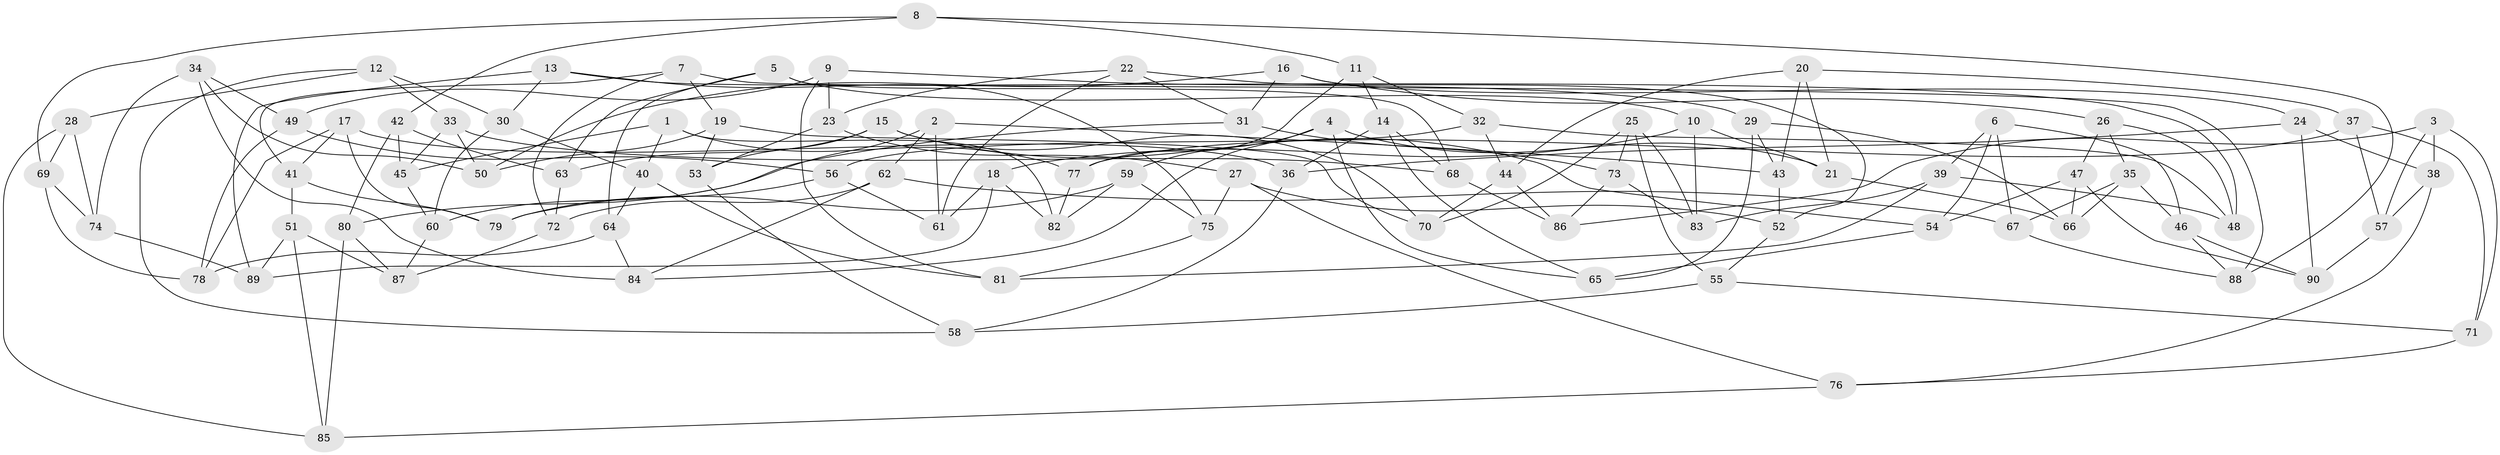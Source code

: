 // coarse degree distribution, {4: 0.3090909090909091, 6: 0.36363636363636365, 5: 0.2545454545454545, 3: 0.07272727272727272}
// Generated by graph-tools (version 1.1) at 2025/38/03/04/25 23:38:06]
// undirected, 90 vertices, 180 edges
graph export_dot {
  node [color=gray90,style=filled];
  1;
  2;
  3;
  4;
  5;
  6;
  7;
  8;
  9;
  10;
  11;
  12;
  13;
  14;
  15;
  16;
  17;
  18;
  19;
  20;
  21;
  22;
  23;
  24;
  25;
  26;
  27;
  28;
  29;
  30;
  31;
  32;
  33;
  34;
  35;
  36;
  37;
  38;
  39;
  40;
  41;
  42;
  43;
  44;
  45;
  46;
  47;
  48;
  49;
  50;
  51;
  52;
  53;
  54;
  55;
  56;
  57;
  58;
  59;
  60;
  61;
  62;
  63;
  64;
  65;
  66;
  67;
  68;
  69;
  70;
  71;
  72;
  73;
  74;
  75;
  76;
  77;
  78;
  79;
  80;
  81;
  82;
  83;
  84;
  85;
  86;
  87;
  88;
  89;
  90;
  1 -- 40;
  1 -- 77;
  1 -- 45;
  1 -- 82;
  2 -- 62;
  2 -- 61;
  2 -- 60;
  2 -- 43;
  3 -- 57;
  3 -- 38;
  3 -- 86;
  3 -- 71;
  4 -- 59;
  4 -- 84;
  4 -- 65;
  4 -- 21;
  5 -- 10;
  5 -- 68;
  5 -- 63;
  5 -- 64;
  6 -- 67;
  6 -- 46;
  6 -- 39;
  6 -- 54;
  7 -- 41;
  7 -- 72;
  7 -- 88;
  7 -- 19;
  8 -- 11;
  8 -- 88;
  8 -- 42;
  8 -- 69;
  9 -- 23;
  9 -- 49;
  9 -- 29;
  9 -- 81;
  10 -- 21;
  10 -- 83;
  10 -- 18;
  11 -- 77;
  11 -- 14;
  11 -- 32;
  12 -- 28;
  12 -- 30;
  12 -- 33;
  12 -- 58;
  13 -- 75;
  13 -- 30;
  13 -- 89;
  13 -- 48;
  14 -- 36;
  14 -- 68;
  14 -- 65;
  15 -- 54;
  15 -- 53;
  15 -- 70;
  15 -- 63;
  16 -- 50;
  16 -- 24;
  16 -- 31;
  16 -- 26;
  17 -- 41;
  17 -- 78;
  17 -- 79;
  17 -- 36;
  18 -- 89;
  18 -- 82;
  18 -- 61;
  19 -- 50;
  19 -- 70;
  19 -- 53;
  20 -- 44;
  20 -- 21;
  20 -- 43;
  20 -- 37;
  21 -- 66;
  22 -- 31;
  22 -- 23;
  22 -- 52;
  22 -- 61;
  23 -- 27;
  23 -- 53;
  24 -- 38;
  24 -- 36;
  24 -- 90;
  25 -- 73;
  25 -- 83;
  25 -- 70;
  25 -- 55;
  26 -- 48;
  26 -- 35;
  26 -- 47;
  27 -- 52;
  27 -- 75;
  27 -- 76;
  28 -- 74;
  28 -- 69;
  28 -- 85;
  29 -- 65;
  29 -- 43;
  29 -- 66;
  30 -- 60;
  30 -- 40;
  31 -- 80;
  31 -- 73;
  32 -- 48;
  32 -- 44;
  32 -- 56;
  33 -- 68;
  33 -- 50;
  33 -- 45;
  34 -- 49;
  34 -- 84;
  34 -- 50;
  34 -- 74;
  35 -- 66;
  35 -- 67;
  35 -- 46;
  36 -- 58;
  37 -- 77;
  37 -- 57;
  37 -- 71;
  38 -- 76;
  38 -- 57;
  39 -- 48;
  39 -- 83;
  39 -- 81;
  40 -- 64;
  40 -- 81;
  41 -- 79;
  41 -- 51;
  42 -- 63;
  42 -- 45;
  42 -- 80;
  43 -- 52;
  44 -- 70;
  44 -- 86;
  45 -- 60;
  46 -- 90;
  46 -- 88;
  47 -- 54;
  47 -- 90;
  47 -- 66;
  49 -- 56;
  49 -- 78;
  51 -- 87;
  51 -- 85;
  51 -- 89;
  52 -- 55;
  53 -- 58;
  54 -- 65;
  55 -- 58;
  55 -- 71;
  56 -- 61;
  56 -- 79;
  57 -- 90;
  59 -- 82;
  59 -- 79;
  59 -- 75;
  60 -- 87;
  62 -- 67;
  62 -- 72;
  62 -- 84;
  63 -- 72;
  64 -- 78;
  64 -- 84;
  67 -- 88;
  68 -- 86;
  69 -- 74;
  69 -- 78;
  71 -- 76;
  72 -- 87;
  73 -- 83;
  73 -- 86;
  74 -- 89;
  75 -- 81;
  76 -- 85;
  77 -- 82;
  80 -- 87;
  80 -- 85;
}
